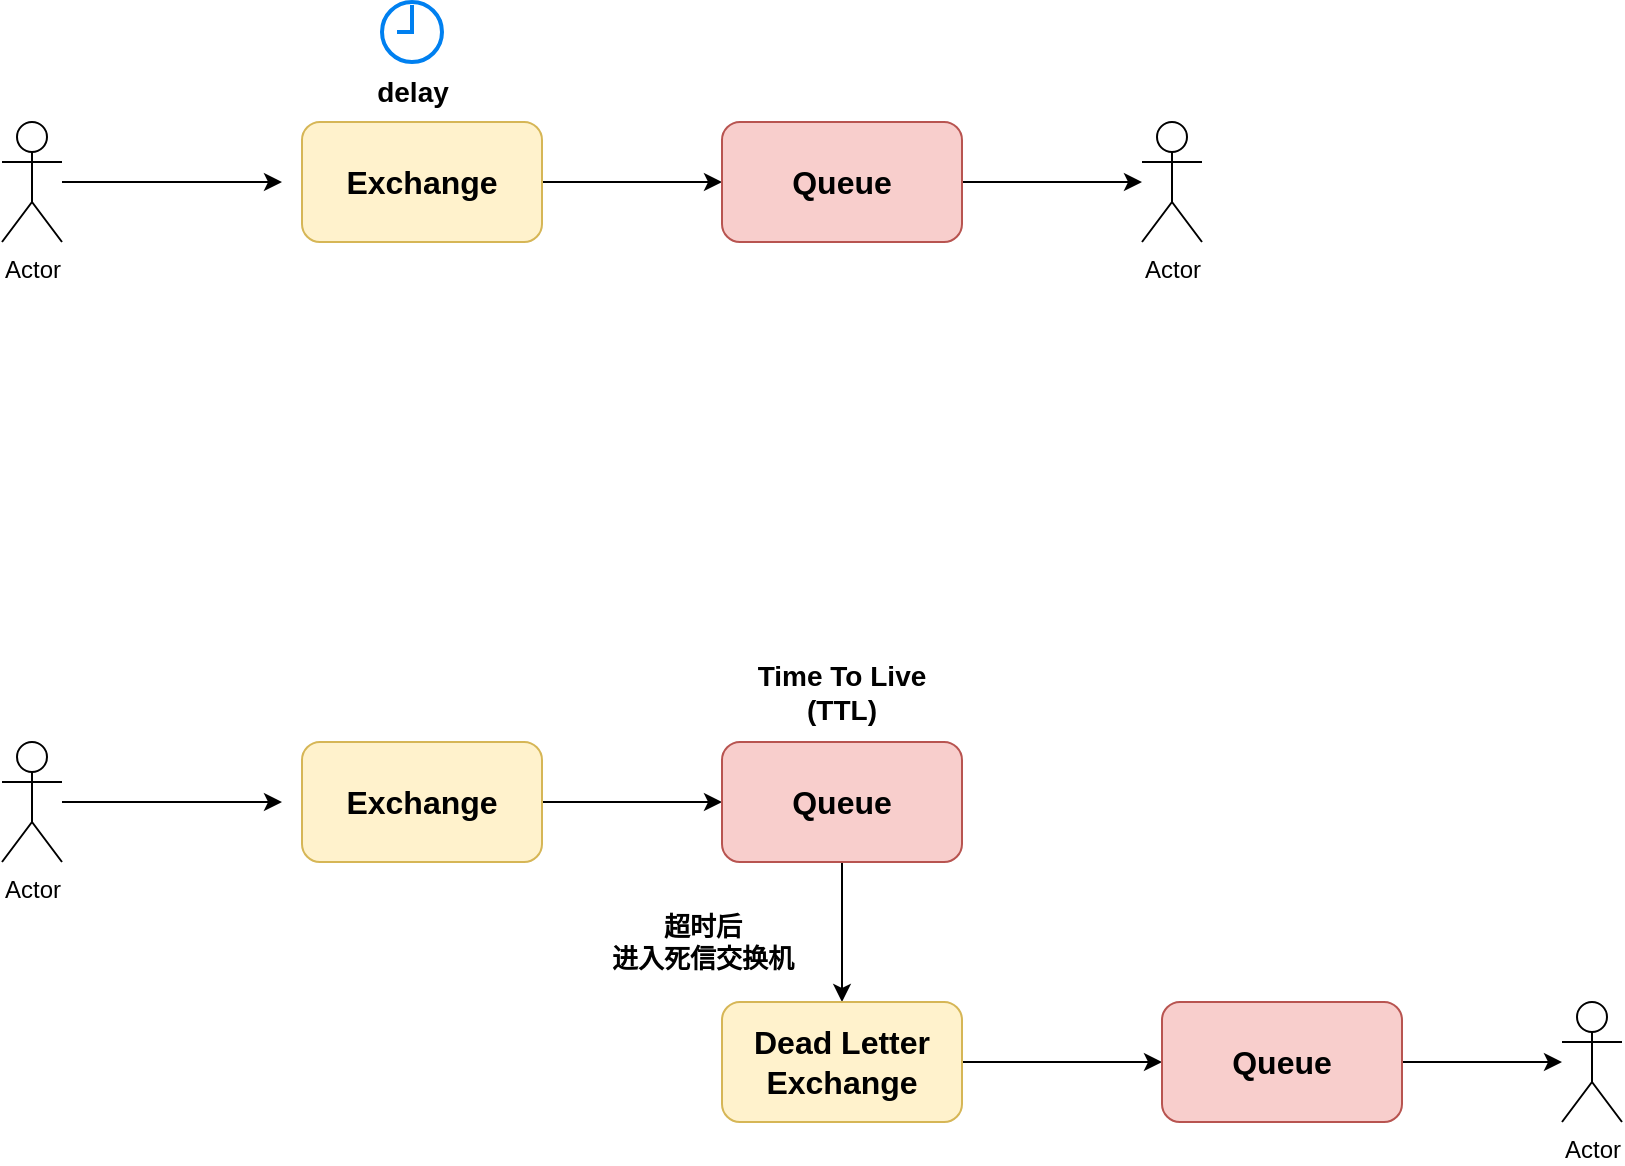 <mxfile version="21.6.6" type="github">
  <diagram name="第 1 页" id="l0MtgNO0tRNUBPd6oku6">
    <mxGraphModel dx="1434" dy="764" grid="1" gridSize="10" guides="1" tooltips="1" connect="1" arrows="1" fold="1" page="1" pageScale="1" pageWidth="827" pageHeight="1169" math="0" shadow="0">
      <root>
        <mxCell id="0" />
        <mxCell id="1" parent="0" />
        <mxCell id="ZGJmfQenV8_mzz9EOxmX-6" style="edgeStyle=orthogonalEdgeStyle;rounded=0;orthogonalLoop=1;jettySize=auto;html=1;entryX=0;entryY=0.5;entryDx=0;entryDy=0;" edge="1" parent="1" source="ZGJmfQenV8_mzz9EOxmX-1" target="ZGJmfQenV8_mzz9EOxmX-2">
          <mxGeometry relative="1" as="geometry" />
        </mxCell>
        <mxCell id="ZGJmfQenV8_mzz9EOxmX-1" value="&lt;font style=&quot;font-size: 16px;&quot;&gt;&lt;b&gt;Exchange&lt;/b&gt;&lt;/font&gt;" style="rounded=1;whiteSpace=wrap;html=1;fillColor=#fff2cc;strokeColor=#d6b656;" vertex="1" parent="1">
          <mxGeometry x="230" y="300" width="120" height="60" as="geometry" />
        </mxCell>
        <mxCell id="ZGJmfQenV8_mzz9EOxmX-7" style="edgeStyle=orthogonalEdgeStyle;rounded=0;orthogonalLoop=1;jettySize=auto;html=1;exitX=1;exitY=0.5;exitDx=0;exitDy=0;" edge="1" parent="1" source="ZGJmfQenV8_mzz9EOxmX-2" target="ZGJmfQenV8_mzz9EOxmX-4">
          <mxGeometry relative="1" as="geometry" />
        </mxCell>
        <mxCell id="ZGJmfQenV8_mzz9EOxmX-2" value="&lt;span style=&quot;font-size: 16px;&quot;&gt;&lt;b&gt;Queue&lt;/b&gt;&lt;/span&gt;" style="rounded=1;whiteSpace=wrap;html=1;fillColor=#f8cecc;strokeColor=#b85450;" vertex="1" parent="1">
          <mxGeometry x="440" y="300" width="120" height="60" as="geometry" />
        </mxCell>
        <mxCell id="ZGJmfQenV8_mzz9EOxmX-5" style="edgeStyle=orthogonalEdgeStyle;rounded=0;orthogonalLoop=1;jettySize=auto;html=1;" edge="1" parent="1" source="ZGJmfQenV8_mzz9EOxmX-3">
          <mxGeometry relative="1" as="geometry">
            <mxPoint x="220" y="330" as="targetPoint" />
          </mxGeometry>
        </mxCell>
        <mxCell id="ZGJmfQenV8_mzz9EOxmX-3" value="Actor" style="shape=umlActor;verticalLabelPosition=bottom;verticalAlign=top;html=1;outlineConnect=0;" vertex="1" parent="1">
          <mxGeometry x="80" y="300" width="30" height="60" as="geometry" />
        </mxCell>
        <mxCell id="ZGJmfQenV8_mzz9EOxmX-4" value="Actor" style="shape=umlActor;verticalLabelPosition=bottom;verticalAlign=top;html=1;outlineConnect=0;" vertex="1" parent="1">
          <mxGeometry x="650" y="300" width="30" height="60" as="geometry" />
        </mxCell>
        <mxCell id="ZGJmfQenV8_mzz9EOxmX-8" value="&lt;font style=&quot;font-size: 14px;&quot;&gt;&lt;b&gt;delay&lt;/b&gt;&lt;/font&gt;" style="html=1;verticalLabelPosition=bottom;align=center;labelBackgroundColor=#ffffff;verticalAlign=top;strokeWidth=2;strokeColor=#0080F0;shadow=0;dashed=0;shape=mxgraph.ios7.icons.clock;" vertex="1" parent="1">
          <mxGeometry x="270" y="240" width="30" height="30" as="geometry" />
        </mxCell>
        <mxCell id="ZGJmfQenV8_mzz9EOxmX-9" style="edgeStyle=orthogonalEdgeStyle;rounded=0;orthogonalLoop=1;jettySize=auto;html=1;entryX=0;entryY=0.5;entryDx=0;entryDy=0;" edge="1" parent="1" source="ZGJmfQenV8_mzz9EOxmX-10" target="ZGJmfQenV8_mzz9EOxmX-12">
          <mxGeometry relative="1" as="geometry" />
        </mxCell>
        <mxCell id="ZGJmfQenV8_mzz9EOxmX-10" value="&lt;font style=&quot;font-size: 16px;&quot;&gt;&lt;b&gt;Exchange&lt;/b&gt;&lt;/font&gt;" style="rounded=1;whiteSpace=wrap;html=1;fillColor=#fff2cc;strokeColor=#d6b656;" vertex="1" parent="1">
          <mxGeometry x="230" y="610" width="120" height="60" as="geometry" />
        </mxCell>
        <mxCell id="ZGJmfQenV8_mzz9EOxmX-19" style="edgeStyle=orthogonalEdgeStyle;rounded=0;orthogonalLoop=1;jettySize=auto;html=1;exitX=0.5;exitY=1;exitDx=0;exitDy=0;entryX=0.5;entryY=0;entryDx=0;entryDy=0;" edge="1" parent="1" source="ZGJmfQenV8_mzz9EOxmX-12" target="ZGJmfQenV8_mzz9EOxmX-17">
          <mxGeometry relative="1" as="geometry" />
        </mxCell>
        <mxCell id="ZGJmfQenV8_mzz9EOxmX-20" value="&lt;font style=&quot;font-size: 13px;&quot;&gt;&lt;b&gt;超时后&lt;br&gt;进入死信交换机&lt;/b&gt;&lt;/font&gt;" style="edgeLabel;html=1;align=center;verticalAlign=middle;resizable=0;points=[];" vertex="1" connectable="0" parent="ZGJmfQenV8_mzz9EOxmX-19">
          <mxGeometry x="-0.257" y="-2" relative="1" as="geometry">
            <mxPoint x="-68" y="14" as="offset" />
          </mxGeometry>
        </mxCell>
        <mxCell id="ZGJmfQenV8_mzz9EOxmX-12" value="&lt;span style=&quot;font-size: 16px;&quot;&gt;&lt;b&gt;Queue&lt;/b&gt;&lt;/span&gt;" style="rounded=1;whiteSpace=wrap;html=1;fillColor=#f8cecc;strokeColor=#b85450;" vertex="1" parent="1">
          <mxGeometry x="440" y="610" width="120" height="60" as="geometry" />
        </mxCell>
        <mxCell id="ZGJmfQenV8_mzz9EOxmX-13" style="edgeStyle=orthogonalEdgeStyle;rounded=0;orthogonalLoop=1;jettySize=auto;html=1;" edge="1" parent="1" source="ZGJmfQenV8_mzz9EOxmX-14">
          <mxGeometry relative="1" as="geometry">
            <mxPoint x="220" y="640" as="targetPoint" />
          </mxGeometry>
        </mxCell>
        <mxCell id="ZGJmfQenV8_mzz9EOxmX-14" value="Actor" style="shape=umlActor;verticalLabelPosition=bottom;verticalAlign=top;html=1;outlineConnect=0;" vertex="1" parent="1">
          <mxGeometry x="80" y="610" width="30" height="60" as="geometry" />
        </mxCell>
        <mxCell id="ZGJmfQenV8_mzz9EOxmX-15" value="Actor" style="shape=umlActor;verticalLabelPosition=bottom;verticalAlign=top;html=1;outlineConnect=0;" vertex="1" parent="1">
          <mxGeometry x="860" y="740" width="30" height="60" as="geometry" />
        </mxCell>
        <mxCell id="ZGJmfQenV8_mzz9EOxmX-22" style="edgeStyle=orthogonalEdgeStyle;rounded=0;orthogonalLoop=1;jettySize=auto;html=1;exitX=1;exitY=0.5;exitDx=0;exitDy=0;entryX=0;entryY=0.5;entryDx=0;entryDy=0;" edge="1" parent="1" source="ZGJmfQenV8_mzz9EOxmX-17" target="ZGJmfQenV8_mzz9EOxmX-21">
          <mxGeometry relative="1" as="geometry" />
        </mxCell>
        <mxCell id="ZGJmfQenV8_mzz9EOxmX-17" value="&lt;font style=&quot;font-size: 16px;&quot;&gt;&lt;b&gt;Dead Letter&lt;br&gt;Exchange&lt;/b&gt;&lt;/font&gt;" style="rounded=1;whiteSpace=wrap;html=1;fillColor=#fff2cc;strokeColor=#d6b656;" vertex="1" parent="1">
          <mxGeometry x="440" y="740" width="120" height="60" as="geometry" />
        </mxCell>
        <mxCell id="ZGJmfQenV8_mzz9EOxmX-18" value="&lt;font style=&quot;font-size: 14px;&quot;&gt;&lt;b&gt;Time To Live (TTL)&lt;/b&gt;&lt;/font&gt;" style="text;html=1;strokeColor=none;fillColor=none;align=center;verticalAlign=middle;whiteSpace=wrap;rounded=0;" vertex="1" parent="1">
          <mxGeometry x="450" y="570" width="100" height="30" as="geometry" />
        </mxCell>
        <mxCell id="ZGJmfQenV8_mzz9EOxmX-23" style="edgeStyle=orthogonalEdgeStyle;rounded=0;orthogonalLoop=1;jettySize=auto;html=1;exitX=1;exitY=0.5;exitDx=0;exitDy=0;" edge="1" parent="1" source="ZGJmfQenV8_mzz9EOxmX-21" target="ZGJmfQenV8_mzz9EOxmX-15">
          <mxGeometry relative="1" as="geometry" />
        </mxCell>
        <mxCell id="ZGJmfQenV8_mzz9EOxmX-21" value="&lt;span style=&quot;font-size: 16px;&quot;&gt;&lt;b&gt;Queue&lt;/b&gt;&lt;/span&gt;" style="rounded=1;whiteSpace=wrap;html=1;fillColor=#f8cecc;strokeColor=#b85450;" vertex="1" parent="1">
          <mxGeometry x="660" y="740" width="120" height="60" as="geometry" />
        </mxCell>
      </root>
    </mxGraphModel>
  </diagram>
</mxfile>
